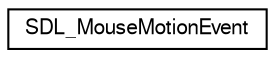 digraph "Graphical Class Hierarchy"
{
  edge [fontname="FreeSans",fontsize="10",labelfontname="FreeSans",labelfontsize="10"];
  node [fontname="FreeSans",fontsize="10",shape=record];
  rankdir="LR";
  Node1 [label="SDL_MouseMotionEvent",height=0.2,width=0.4,color="black", fillcolor="white", style="filled",URL="$d2/d18/struct_s_d_l___mouse_motion_event.html",tooltip="Mouse motion event structure (event.motion.*) "];
}
